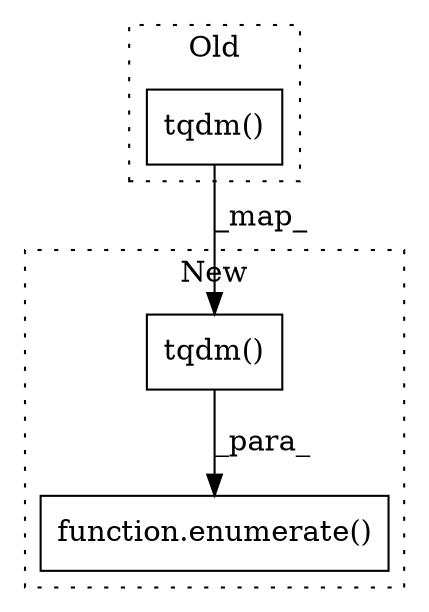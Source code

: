 digraph G {
subgraph cluster0 {
1 [label="tqdm()" a="75" s="3357,3396" l="27,57" shape="box"];
label = "Old";
style="dotted";
}
subgraph cluster1 {
2 [label="tqdm()" a="75" s="5168,5211" l="31,61" shape="box"];
3 [label="function.enumerate()" a="75" s="5141,5272" l="27,14" shape="box"];
label = "New";
style="dotted";
}
1 -> 2 [label="_map_"];
2 -> 3 [label="_para_"];
}